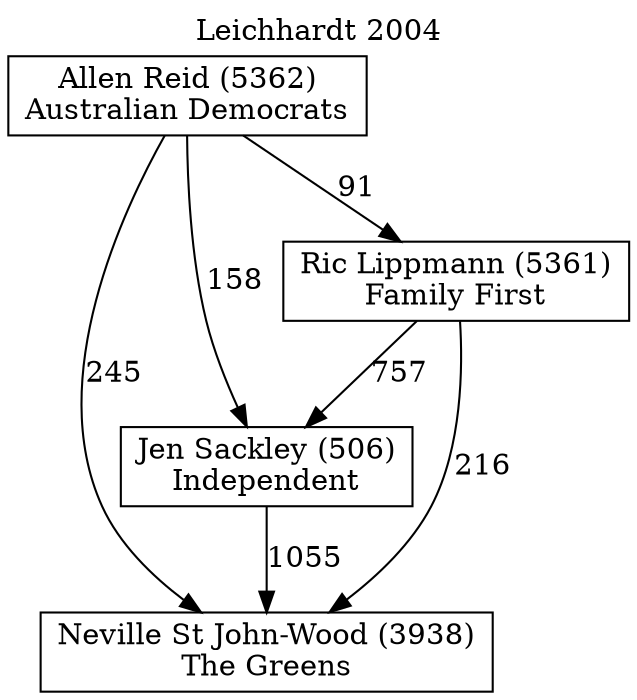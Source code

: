 // House preference flow
digraph "Neville St John-Wood (3938)_Leichhardt_2004" {
	graph [label="Leichhardt 2004" labelloc=t mclimit=10]
	node [shape=box]
	"Allen Reid (5362)" [label="Allen Reid (5362)
Australian Democrats"]
	"Jen Sackley (506)" [label="Jen Sackley (506)
Independent"]
	"Neville St John-Wood (3938)" [label="Neville St John-Wood (3938)
The Greens"]
	"Ric Lippmann (5361)" [label="Ric Lippmann (5361)
Family First"]
	"Allen Reid (5362)" -> "Jen Sackley (506)" [label=158]
	"Allen Reid (5362)" -> "Neville St John-Wood (3938)" [label=245]
	"Allen Reid (5362)" -> "Ric Lippmann (5361)" [label=91]
	"Jen Sackley (506)" -> "Neville St John-Wood (3938)" [label=1055]
	"Ric Lippmann (5361)" -> "Jen Sackley (506)" [label=757]
	"Ric Lippmann (5361)" -> "Neville St John-Wood (3938)" [label=216]
}
